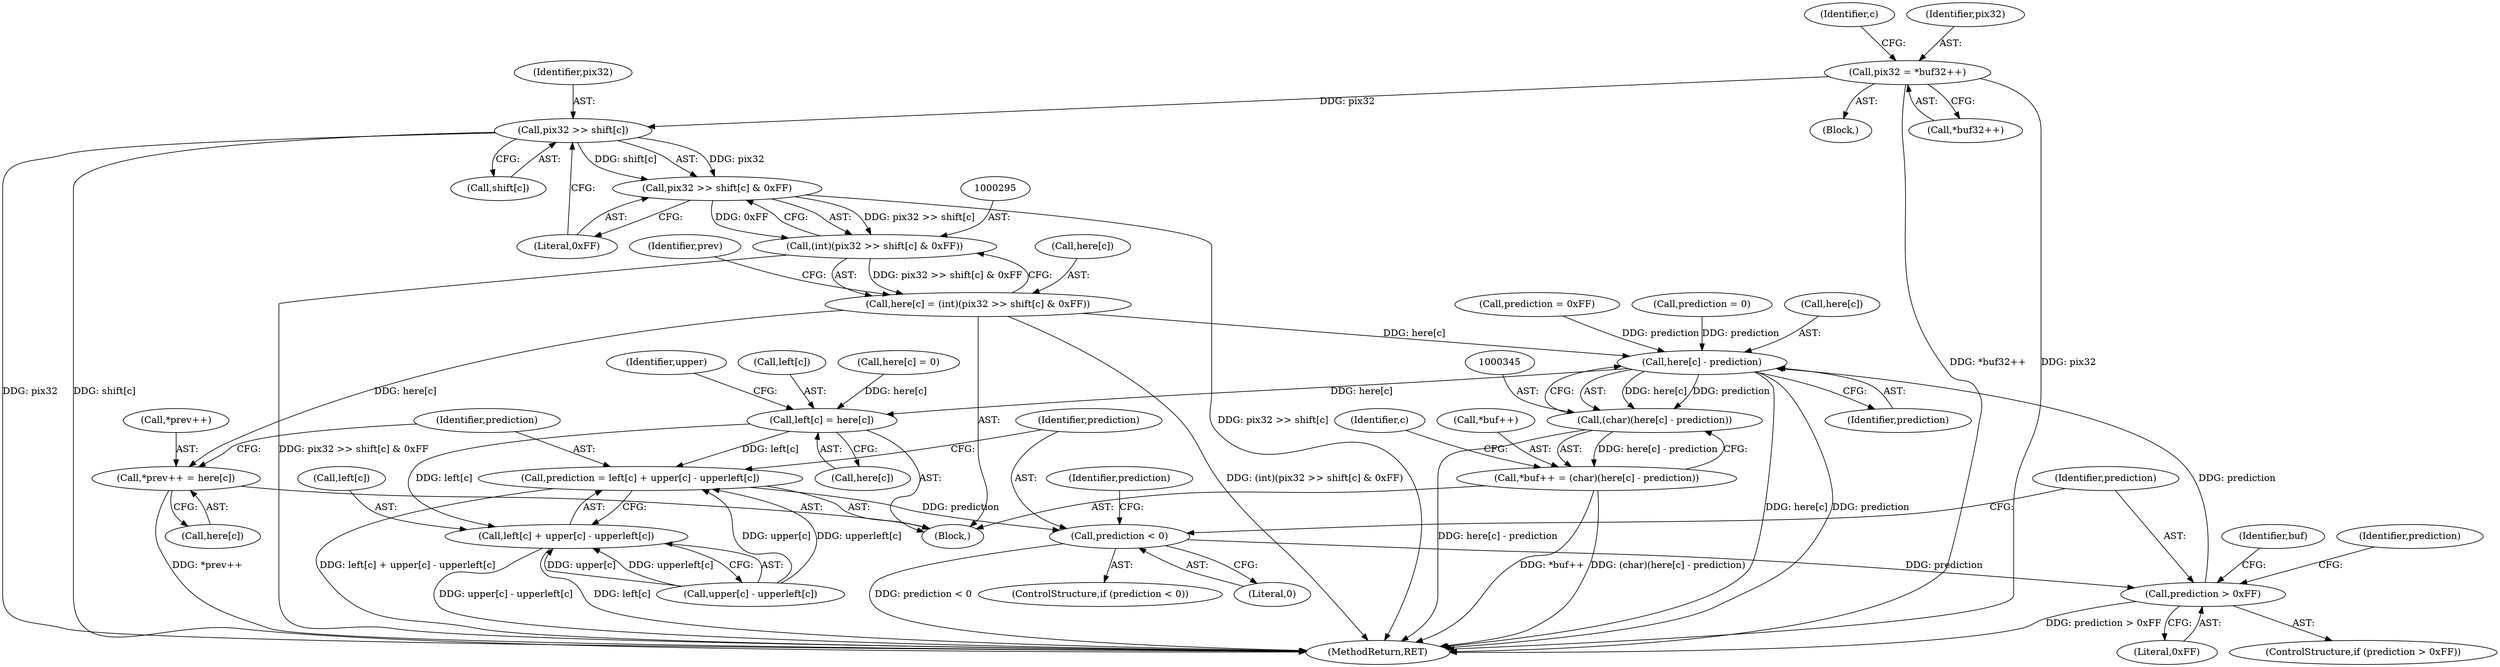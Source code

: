 digraph "0_qemu_9f64916da20eea67121d544698676295bbb105a7_7@array" {
"1000297" [label="(Call,pix32 >> shift[c])"];
"1000255" [label="(Call,pix32 = *buf32++)"];
"1000296" [label="(Call,pix32 >> shift[c] & 0xFF)"];
"1000294" [label="(Call,(int)(pix32 >> shift[c] & 0xFF))"];
"1000290" [label="(Call,here[c] = (int)(pix32 >> shift[c] & 0xFF))"];
"1000303" [label="(Call,*prev++ = here[c])"];
"1000346" [label="(Call,here[c] - prediction)"];
"1000277" [label="(Call,left[c] = here[c])"];
"1000310" [label="(Call,prediction = left[c] + upper[c] - upperleft[c])"];
"1000324" [label="(Call,prediction < 0)"];
"1000333" [label="(Call,prediction > 0xFF)"];
"1000312" [label="(Call,left[c] + upper[c] - upperleft[c])"];
"1000344" [label="(Call,(char)(here[c] - prediction))"];
"1000340" [label="(Call,*buf++ = (char)(here[c] - prediction))"];
"1000347" [label="(Call,here[c])"];
"1000312" [label="(Call,left[c] + upper[c] - upperleft[c])"];
"1000351" [label="(MethodReturn,RET)"];
"1000316" [label="(Call,upper[c] - upperleft[c])"];
"1000307" [label="(Call,here[c])"];
"1000291" [label="(Call,here[c])"];
"1000303" [label="(Call,*prev++ = here[c])"];
"1000268" [label="(Identifier,c)"];
"1000324" [label="(Call,prediction < 0)"];
"1000277" [label="(Call,left[c] = here[c])"];
"1000323" [label="(ControlStructure,if (prediction < 0))"];
"1000294" [label="(Call,(int)(pix32 >> shift[c] & 0xFF))"];
"1000306" [label="(Identifier,prev)"];
"1000329" [label="(Identifier,prediction)"];
"1000229" [label="(Call,here[c] = 0)"];
"1000302" [label="(Literal,0xFF)"];
"1000254" [label="(Block,)"];
"1000332" [label="(ControlStructure,if (prediction > 0xFF))"];
"1000340" [label="(Call,*buf++ = (char)(here[c] - prediction))"];
"1000269" [label="(Block,)"];
"1000311" [label="(Identifier,prediction)"];
"1000304" [label="(Call,*prev++)"];
"1000296" [label="(Call,pix32 >> shift[c] & 0xFF)"];
"1000257" [label="(Call,*buf32++)"];
"1000262" [label="(Identifier,c)"];
"1000255" [label="(Call,pix32 = *buf32++)"];
"1000335" [label="(Literal,0xFF)"];
"1000343" [label="(Identifier,buf)"];
"1000313" [label="(Call,left[c])"];
"1000310" [label="(Call,prediction = left[c] + upper[c] - upperleft[c])"];
"1000297" [label="(Call,pix32 >> shift[c])"];
"1000286" [label="(Identifier,upper)"];
"1000350" [label="(Identifier,prediction)"];
"1000337" [label="(Call,prediction = 0xFF)"];
"1000278" [label="(Call,left[c])"];
"1000341" [label="(Call,*buf++)"];
"1000338" [label="(Identifier,prediction)"];
"1000328" [label="(Call,prediction = 0)"];
"1000299" [label="(Call,shift[c])"];
"1000298" [label="(Identifier,pix32)"];
"1000256" [label="(Identifier,pix32)"];
"1000333" [label="(Call,prediction > 0xFF)"];
"1000326" [label="(Literal,0)"];
"1000346" [label="(Call,here[c] - prediction)"];
"1000344" [label="(Call,(char)(here[c] - prediction))"];
"1000281" [label="(Call,here[c])"];
"1000290" [label="(Call,here[c] = (int)(pix32 >> shift[c] & 0xFF))"];
"1000325" [label="(Identifier,prediction)"];
"1000334" [label="(Identifier,prediction)"];
"1000297" -> "1000296"  [label="AST: "];
"1000297" -> "1000299"  [label="CFG: "];
"1000298" -> "1000297"  [label="AST: "];
"1000299" -> "1000297"  [label="AST: "];
"1000302" -> "1000297"  [label="CFG: "];
"1000297" -> "1000351"  [label="DDG: pix32"];
"1000297" -> "1000351"  [label="DDG: shift[c]"];
"1000297" -> "1000296"  [label="DDG: pix32"];
"1000297" -> "1000296"  [label="DDG: shift[c]"];
"1000255" -> "1000297"  [label="DDG: pix32"];
"1000255" -> "1000254"  [label="AST: "];
"1000255" -> "1000257"  [label="CFG: "];
"1000256" -> "1000255"  [label="AST: "];
"1000257" -> "1000255"  [label="AST: "];
"1000262" -> "1000255"  [label="CFG: "];
"1000255" -> "1000351"  [label="DDG: *buf32++"];
"1000255" -> "1000351"  [label="DDG: pix32"];
"1000296" -> "1000294"  [label="AST: "];
"1000296" -> "1000302"  [label="CFG: "];
"1000302" -> "1000296"  [label="AST: "];
"1000294" -> "1000296"  [label="CFG: "];
"1000296" -> "1000351"  [label="DDG: pix32 >> shift[c]"];
"1000296" -> "1000294"  [label="DDG: pix32 >> shift[c]"];
"1000296" -> "1000294"  [label="DDG: 0xFF"];
"1000294" -> "1000290"  [label="AST: "];
"1000295" -> "1000294"  [label="AST: "];
"1000290" -> "1000294"  [label="CFG: "];
"1000294" -> "1000351"  [label="DDG: pix32 >> shift[c] & 0xFF"];
"1000294" -> "1000290"  [label="DDG: pix32 >> shift[c] & 0xFF"];
"1000290" -> "1000269"  [label="AST: "];
"1000291" -> "1000290"  [label="AST: "];
"1000306" -> "1000290"  [label="CFG: "];
"1000290" -> "1000351"  [label="DDG: (int)(pix32 >> shift[c] & 0xFF)"];
"1000290" -> "1000303"  [label="DDG: here[c]"];
"1000290" -> "1000346"  [label="DDG: here[c]"];
"1000303" -> "1000269"  [label="AST: "];
"1000303" -> "1000307"  [label="CFG: "];
"1000304" -> "1000303"  [label="AST: "];
"1000307" -> "1000303"  [label="AST: "];
"1000311" -> "1000303"  [label="CFG: "];
"1000303" -> "1000351"  [label="DDG: *prev++"];
"1000346" -> "1000344"  [label="AST: "];
"1000346" -> "1000350"  [label="CFG: "];
"1000347" -> "1000346"  [label="AST: "];
"1000350" -> "1000346"  [label="AST: "];
"1000344" -> "1000346"  [label="CFG: "];
"1000346" -> "1000351"  [label="DDG: here[c]"];
"1000346" -> "1000351"  [label="DDG: prediction"];
"1000346" -> "1000277"  [label="DDG: here[c]"];
"1000346" -> "1000344"  [label="DDG: here[c]"];
"1000346" -> "1000344"  [label="DDG: prediction"];
"1000333" -> "1000346"  [label="DDG: prediction"];
"1000337" -> "1000346"  [label="DDG: prediction"];
"1000328" -> "1000346"  [label="DDG: prediction"];
"1000277" -> "1000269"  [label="AST: "];
"1000277" -> "1000281"  [label="CFG: "];
"1000278" -> "1000277"  [label="AST: "];
"1000281" -> "1000277"  [label="AST: "];
"1000286" -> "1000277"  [label="CFG: "];
"1000229" -> "1000277"  [label="DDG: here[c]"];
"1000277" -> "1000310"  [label="DDG: left[c]"];
"1000277" -> "1000312"  [label="DDG: left[c]"];
"1000310" -> "1000269"  [label="AST: "];
"1000310" -> "1000312"  [label="CFG: "];
"1000311" -> "1000310"  [label="AST: "];
"1000312" -> "1000310"  [label="AST: "];
"1000325" -> "1000310"  [label="CFG: "];
"1000310" -> "1000351"  [label="DDG: left[c] + upper[c] - upperleft[c]"];
"1000316" -> "1000310"  [label="DDG: upper[c]"];
"1000316" -> "1000310"  [label="DDG: upperleft[c]"];
"1000310" -> "1000324"  [label="DDG: prediction"];
"1000324" -> "1000323"  [label="AST: "];
"1000324" -> "1000326"  [label="CFG: "];
"1000325" -> "1000324"  [label="AST: "];
"1000326" -> "1000324"  [label="AST: "];
"1000329" -> "1000324"  [label="CFG: "];
"1000334" -> "1000324"  [label="CFG: "];
"1000324" -> "1000351"  [label="DDG: prediction < 0"];
"1000324" -> "1000333"  [label="DDG: prediction"];
"1000333" -> "1000332"  [label="AST: "];
"1000333" -> "1000335"  [label="CFG: "];
"1000334" -> "1000333"  [label="AST: "];
"1000335" -> "1000333"  [label="AST: "];
"1000338" -> "1000333"  [label="CFG: "];
"1000343" -> "1000333"  [label="CFG: "];
"1000333" -> "1000351"  [label="DDG: prediction > 0xFF"];
"1000312" -> "1000316"  [label="CFG: "];
"1000313" -> "1000312"  [label="AST: "];
"1000316" -> "1000312"  [label="AST: "];
"1000312" -> "1000351"  [label="DDG: upper[c] - upperleft[c]"];
"1000312" -> "1000351"  [label="DDG: left[c]"];
"1000316" -> "1000312"  [label="DDG: upper[c]"];
"1000316" -> "1000312"  [label="DDG: upperleft[c]"];
"1000344" -> "1000340"  [label="AST: "];
"1000345" -> "1000344"  [label="AST: "];
"1000340" -> "1000344"  [label="CFG: "];
"1000344" -> "1000351"  [label="DDG: here[c] - prediction"];
"1000344" -> "1000340"  [label="DDG: here[c] - prediction"];
"1000340" -> "1000269"  [label="AST: "];
"1000341" -> "1000340"  [label="AST: "];
"1000268" -> "1000340"  [label="CFG: "];
"1000340" -> "1000351"  [label="DDG: (char)(here[c] - prediction)"];
"1000340" -> "1000351"  [label="DDG: *buf++"];
}
